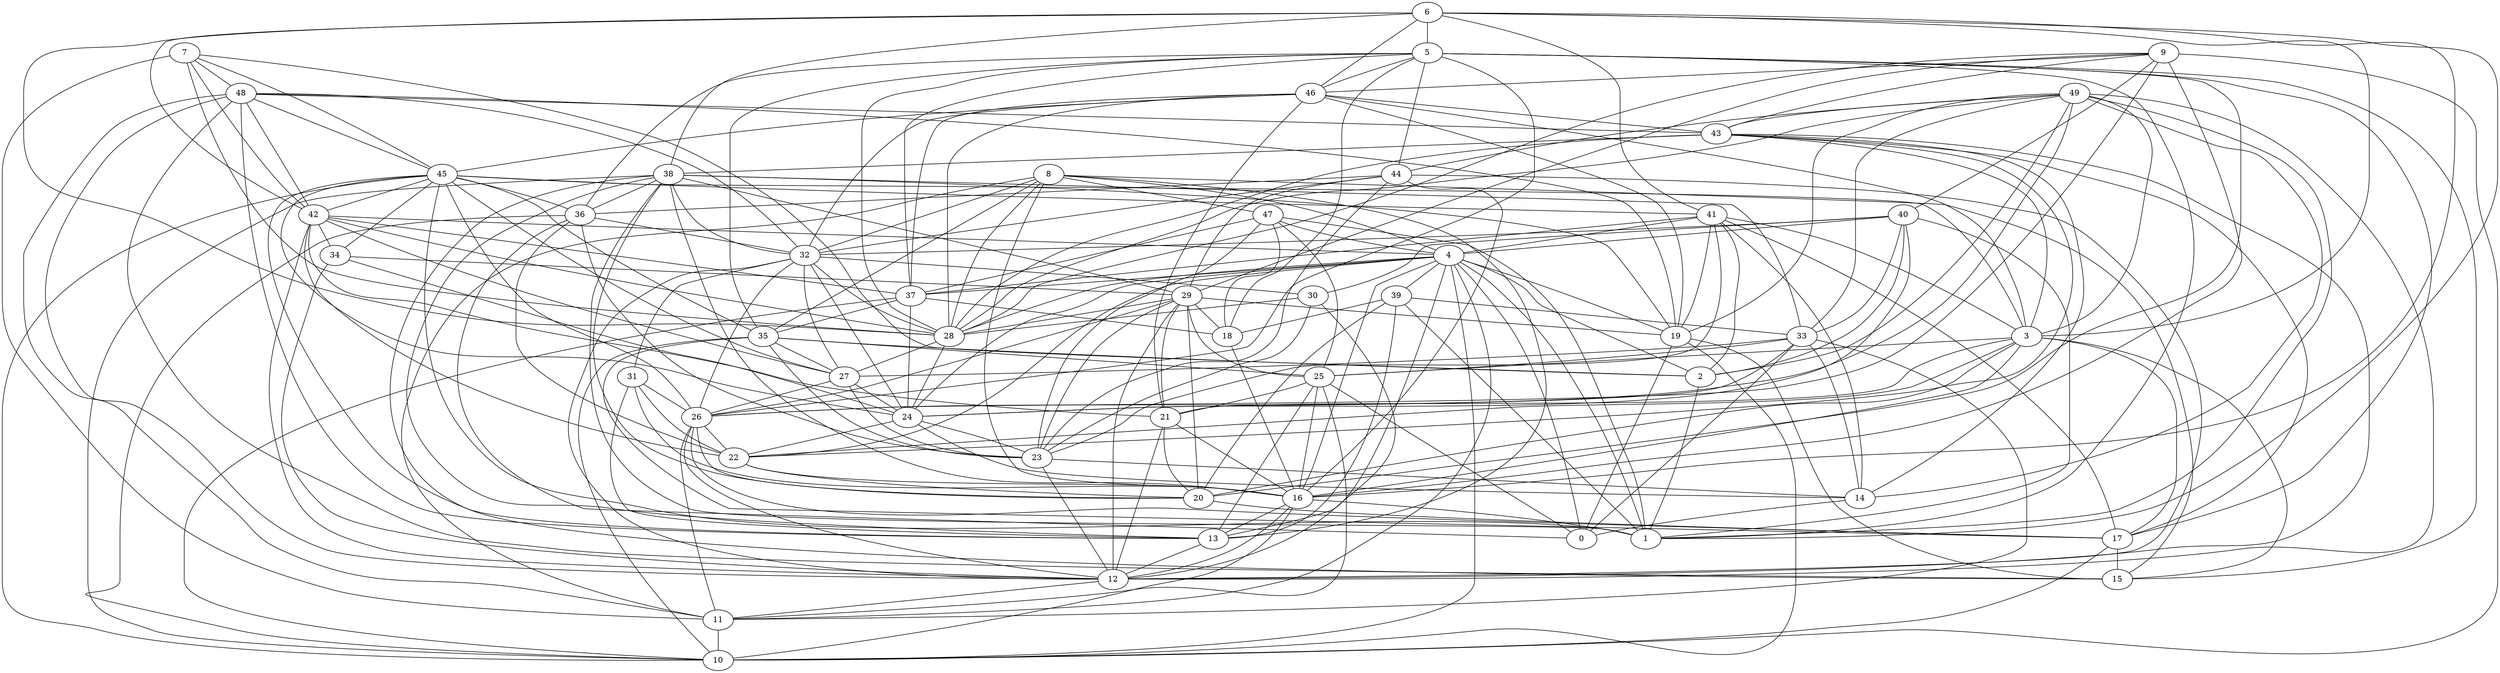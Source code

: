 digraph GG_graph {

subgraph G_graph {
edge [color = black]
"8" -> "35" [dir = none]
"8" -> "15" [dir = none]
"8" -> "4" [dir = none]
"8" -> "47" [dir = none]
"13" -> "12" [dir = none]
"31" -> "22" [dir = none]
"31" -> "13" [dir = none]
"22" -> "20" [dir = none]
"47" -> "23" [dir = none]
"47" -> "4" [dir = none]
"47" -> "1" [dir = none]
"47" -> "25" [dir = none]
"16" -> "13" [dir = none]
"16" -> "1" [dir = none]
"18" -> "16" [dir = none]
"24" -> "14" [dir = none]
"39" -> "1" [dir = none]
"39" -> "18" [dir = none]
"39" -> "20" [dir = none]
"11" -> "10" [dir = none]
"26" -> "11" [dir = none]
"26" -> "12" [dir = none]
"32" -> "24" [dir = none]
"32" -> "26" [dir = none]
"32" -> "31" [dir = none]
"32" -> "27" [dir = none]
"32" -> "30" [dir = none]
"32" -> "12" [dir = none]
"37" -> "18" [dir = none]
"37" -> "35" [dir = none]
"33" -> "14" [dir = none]
"33" -> "27" [dir = none]
"33" -> "24" [dir = none]
"33" -> "11" [dir = none]
"33" -> "25" [dir = none]
"43" -> "14" [dir = none]
"43" -> "3" [dir = none]
"43" -> "22" [dir = none]
"43" -> "12" [dir = none]
"43" -> "38" [dir = none]
"43" -> "28" [dir = none]
"19" -> "15" [dir = none]
"19" -> "0" [dir = none]
"19" -> "10" [dir = none]
"49" -> "44" [dir = none]
"49" -> "33" [dir = none]
"49" -> "14" [dir = none]
"49" -> "2" [dir = none]
"49" -> "26" [dir = none]
"49" -> "19" [dir = none]
"49" -> "43" [dir = none]
"42" -> "22" [dir = none]
"42" -> "4" [dir = none]
"42" -> "27" [dir = none]
"42" -> "28" [dir = none]
"42" -> "34" [dir = none]
"42" -> "37" [dir = none]
"42" -> "21" [dir = none]
"7" -> "45" [dir = none]
"7" -> "42" [dir = none]
"7" -> "48" [dir = none]
"7" -> "11" [dir = none]
"41" -> "37" [dir = none]
"41" -> "17" [dir = none]
"41" -> "4" [dir = none]
"46" -> "32" [dir = none]
"46" -> "37" [dir = none]
"46" -> "21" [dir = none]
"46" -> "28" [dir = none]
"46" -> "43" [dir = none]
"3" -> "16" [dir = none]
"3" -> "15" [dir = none]
"30" -> "28" [dir = none]
"30" -> "12" [dir = none]
"6" -> "41" [dir = none]
"6" -> "5" [dir = none]
"6" -> "46" [dir = none]
"6" -> "42" [dir = none]
"6" -> "28" [dir = none]
"45" -> "34" [dir = none]
"45" -> "35" [dir = none]
"45" -> "36" [dir = none]
"45" -> "42" [dir = none]
"45" -> "10" [dir = none]
"45" -> "3" [dir = none]
"45" -> "1" [dir = none]
"45" -> "13" [dir = none]
"34" -> "29" [dir = none]
"34" -> "24" [dir = none]
"21" -> "16" [dir = none]
"21" -> "12" [dir = none]
"23" -> "12" [dir = none]
"23" -> "14" [dir = none]
"27" -> "24" [dir = none]
"27" -> "26" [dir = none]
"35" -> "23" [dir = none]
"35" -> "2" [dir = none]
"35" -> "27" [dir = none]
"35" -> "17" [dir = none]
"44" -> "16" [dir = none]
"44" -> "32" [dir = none]
"5" -> "18" [dir = none]
"5" -> "1" [dir = none]
"5" -> "46" [dir = none]
"5" -> "44" [dir = none]
"5" -> "36" [dir = none]
"5" -> "15" [dir = none]
"9" -> "26" [dir = none]
"9" -> "28" [dir = none]
"9" -> "46" [dir = none]
"9" -> "10" [dir = none]
"9" -> "29" [dir = none]
"9" -> "40" [dir = none]
"36" -> "32" [dir = none]
"36" -> "0" [dir = none]
"36" -> "23" [dir = none]
"36" -> "22" [dir = none]
"17" -> "10" [dir = none]
"17" -> "15" [dir = none]
"40" -> "33" [dir = none]
"40" -> "4" [dir = none]
"40" -> "30" [dir = none]
"29" -> "20" [dir = none]
"29" -> "23" [dir = none]
"29" -> "26" [dir = none]
"29" -> "25" [dir = none]
"29" -> "28" [dir = none]
"38" -> "1" [dir = none]
"38" -> "15" [dir = none]
"38" -> "29" [dir = none]
"38" -> "16" [dir = none]
"38" -> "33" [dir = none]
"2" -> "1" [dir = none]
"25" -> "0" [dir = none]
"48" -> "11" [dir = none]
"48" -> "15" [dir = none]
"48" -> "19" [dir = none]
"4" -> "39" [dir = none]
"4" -> "16" [dir = none]
"4" -> "37" [dir = none]
"4" -> "24" [dir = none]
"4" -> "11" [dir = none]
"4" -> "28" [dir = none]
"4" -> "19" [dir = none]
"4" -> "2" [dir = none]
"4" -> "13" [dir = none]
"4" -> "0" [dir = none]
"34" -> "12" [dir = none]
"38" -> "19" [dir = none]
"45" -> "24" [dir = none]
"32" -> "28" [dir = none]
"49" -> "28" [dir = none]
"44" -> "36" [dir = none]
"8" -> "11" [dir = none]
"3" -> "25" [dir = none]
"40" -> "32" [dir = none]
"48" -> "32" [dir = none]
"44" -> "29" [dir = none]
"27" -> "23" [dir = none]
"8" -> "28" [dir = none]
"29" -> "19" [dir = none]
"48" -> "43" [dir = none]
"31" -> "26" [dir = none]
"41" -> "23" [dir = none]
"41" -> "2" [dir = none]
"46" -> "3" [dir = none]
"41" -> "3" [dir = none]
"41" -> "14" [dir = none]
"42" -> "12" [dir = none]
"6" -> "1" [dir = none]
"6" -> "16" [dir = none]
"35" -> "25" [dir = none]
"45" -> "41" [dir = none]
"20" -> "17" [dir = none]
"25" -> "11" [dir = none]
"38" -> "20" [dir = none]
"49" -> "1" [dir = none]
"7" -> "2" [dir = none]
"26" -> "17" [dir = none]
"9" -> "43" [dir = none]
"5" -> "20" [dir = none]
"5" -> "35" [dir = none]
"8" -> "32" [dir = none]
"33" -> "0" [dir = none]
"4" -> "1" [dir = none]
"48" -> "45" [dir = none]
"47" -> "18" [dir = none]
"47" -> "37" [dir = none]
"8" -> "16" [dir = none]
"40" -> "24" [dir = none]
"37" -> "10" [dir = none]
"24" -> "23" [dir = none]
"12" -> "11" [dir = none]
"16" -> "12" [dir = none]
"49" -> "12" [dir = none]
"48" -> "42" [dir = none]
"7" -> "28" [dir = none]
"25" -> "21" [dir = none]
"26" -> "22" [dir = none]
"40" -> "1" [dir = none]
"40" -> "2" [dir = none]
"31" -> "16" [dir = none]
"44" -> "12" [dir = none]
"43" -> "17" [dir = none]
"14" -> "0" [dir = none]
"29" -> "21" [dir = none]
"22" -> "16" [dir = none]
"48" -> "12" [dir = none]
"38" -> "32" [dir = none]
"49" -> "3" [dir = none]
"5" -> "37" [dir = none]
"21" -> "20" [dir = none]
"39" -> "13" [dir = none]
"9" -> "16" [dir = none]
"4" -> "22" [dir = none]
"6" -> "3" [dir = none]
"44" -> "23" [dir = none]
"24" -> "22" [dir = none]
"5" -> "28" [dir = none]
"5" -> "26" [dir = none]
"38" -> "36" [dir = none]
"3" -> "20" [dir = none]
"3" -> "22" [dir = none]
"37" -> "24" [dir = none]
"46" -> "19" [dir = none]
"45" -> "27" [dir = none]
"25" -> "13" [dir = none]
"6" -> "38" [dir = none]
"16" -> "10" [dir = none]
"39" -> "33" [dir = none]
"29" -> "12" [dir = none]
"3" -> "17" [dir = none]
"5" -> "17" [dir = none]
"46" -> "45" [dir = none]
"45" -> "26" [dir = none]
"28" -> "27" [dir = none]
"36" -> "10" [dir = none]
"48" -> "13" [dir = none]
"29" -> "18" [dir = none]
"28" -> "24" [dir = none]
"8" -> "13" [dir = none]
"3" -> "21" [dir = none]
"30" -> "23" [dir = none]
"26" -> "20" [dir = none]
"4" -> "10" [dir = none]
"25" -> "16" [dir = none]
"41" -> "19" [dir = none]
"38" -> "13" [dir = none]
"35" -> "10" [dir = none]
"38" -> "10" [dir = none]
}

}
